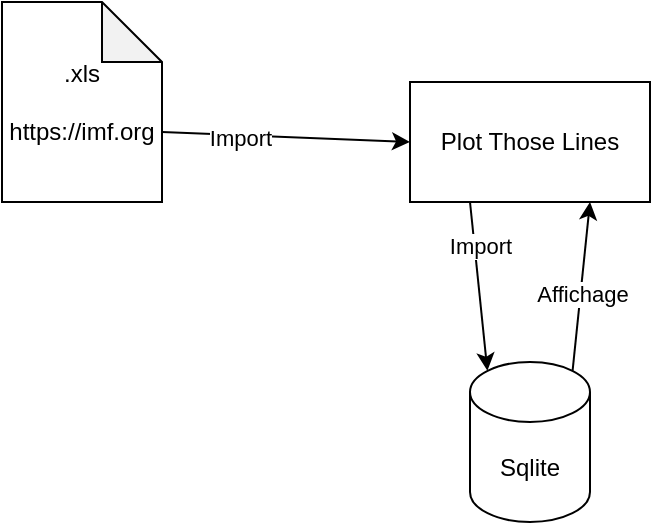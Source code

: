 <mxfile version="28.2.5">
  <diagram name="Page-1" id="spEVixsHtUtL-UPgASpk">
    <mxGraphModel dx="1188" dy="656" grid="1" gridSize="10" guides="1" tooltips="1" connect="1" arrows="1" fold="1" page="1" pageScale="1" pageWidth="827" pageHeight="1169" math="0" shadow="0">
      <root>
        <mxCell id="0" />
        <mxCell id="1" parent="0" />
        <mxCell id="ta3X4z_wCmXcn4UD3VyL-1" value="Sqlite" style="shape=cylinder3;whiteSpace=wrap;html=1;boundedLbl=1;backgroundOutline=1;size=15;" vertex="1" parent="1">
          <mxGeometry x="384" y="460" width="60" height="80" as="geometry" />
        </mxCell>
        <mxCell id="ta3X4z_wCmXcn4UD3VyL-2" value="Plot Those Lines" style="rounded=0;whiteSpace=wrap;html=1;" vertex="1" parent="1">
          <mxGeometry x="354" y="320" width="120" height="60" as="geometry" />
        </mxCell>
        <mxCell id="ta3X4z_wCmXcn4UD3VyL-3" value="&lt;div&gt;.xls&lt;/div&gt;&lt;div&gt;&lt;br&gt;&lt;/div&gt;&lt;div&gt;https://imf.org&lt;/div&gt;" style="shape=note;whiteSpace=wrap;html=1;backgroundOutline=1;darkOpacity=0.05;align=center;" vertex="1" parent="1">
          <mxGeometry x="150" y="280" width="80" height="100" as="geometry" />
        </mxCell>
        <mxCell id="ta3X4z_wCmXcn4UD3VyL-4" value="" style="endArrow=classic;html=1;rounded=0;entryX=0.75;entryY=1;entryDx=0;entryDy=0;exitX=0.855;exitY=0;exitDx=0;exitDy=4.35;exitPerimeter=0;" edge="1" parent="1" source="ta3X4z_wCmXcn4UD3VyL-1" target="ta3X4z_wCmXcn4UD3VyL-2">
          <mxGeometry width="50" height="50" relative="1" as="geometry">
            <mxPoint x="500" y="520" as="sourcePoint" />
            <mxPoint x="550" y="470" as="targetPoint" />
          </mxGeometry>
        </mxCell>
        <mxCell id="ta3X4z_wCmXcn4UD3VyL-10" value="Affichage" style="edgeLabel;html=1;align=center;verticalAlign=middle;resizable=0;points=[];" vertex="1" connectable="0" parent="ta3X4z_wCmXcn4UD3VyL-4">
          <mxGeometry x="-0.089" y="-1" relative="1" as="geometry">
            <mxPoint as="offset" />
          </mxGeometry>
        </mxCell>
        <mxCell id="ta3X4z_wCmXcn4UD3VyL-5" value="" style="endArrow=classic;html=1;rounded=0;entryX=0;entryY=0.5;entryDx=0;entryDy=0;exitX=0;exitY=0;exitDx=80;exitDy=65;exitPerimeter=0;" edge="1" parent="1" source="ta3X4z_wCmXcn4UD3VyL-3" target="ta3X4z_wCmXcn4UD3VyL-2">
          <mxGeometry width="50" height="50" relative="1" as="geometry">
            <mxPoint x="220" y="530" as="sourcePoint" />
            <mxPoint x="270" y="480" as="targetPoint" />
          </mxGeometry>
        </mxCell>
        <mxCell id="ta3X4z_wCmXcn4UD3VyL-8" value="Import" style="edgeLabel;html=1;align=center;verticalAlign=middle;resizable=0;points=[];" vertex="1" connectable="0" parent="ta3X4z_wCmXcn4UD3VyL-5">
          <mxGeometry x="-0.37" y="-1" relative="1" as="geometry">
            <mxPoint as="offset" />
          </mxGeometry>
        </mxCell>
        <mxCell id="ta3X4z_wCmXcn4UD3VyL-6" value="" style="endArrow=classic;html=1;rounded=0;entryX=0.145;entryY=0;entryDx=0;entryDy=4.35;entryPerimeter=0;exitX=0.25;exitY=1;exitDx=0;exitDy=0;" edge="1" parent="1" source="ta3X4z_wCmXcn4UD3VyL-2" target="ta3X4z_wCmXcn4UD3VyL-1">
          <mxGeometry width="50" height="50" relative="1" as="geometry">
            <mxPoint x="260" y="490" as="sourcePoint" />
            <mxPoint x="310" y="440" as="targetPoint" />
          </mxGeometry>
        </mxCell>
        <mxCell id="ta3X4z_wCmXcn4UD3VyL-9" value="Import" style="edgeLabel;html=1;align=center;verticalAlign=middle;resizable=0;points=[];" vertex="1" connectable="0" parent="ta3X4z_wCmXcn4UD3VyL-6">
          <mxGeometry x="-0.474" y="2" relative="1" as="geometry">
            <mxPoint as="offset" />
          </mxGeometry>
        </mxCell>
      </root>
    </mxGraphModel>
  </diagram>
</mxfile>
